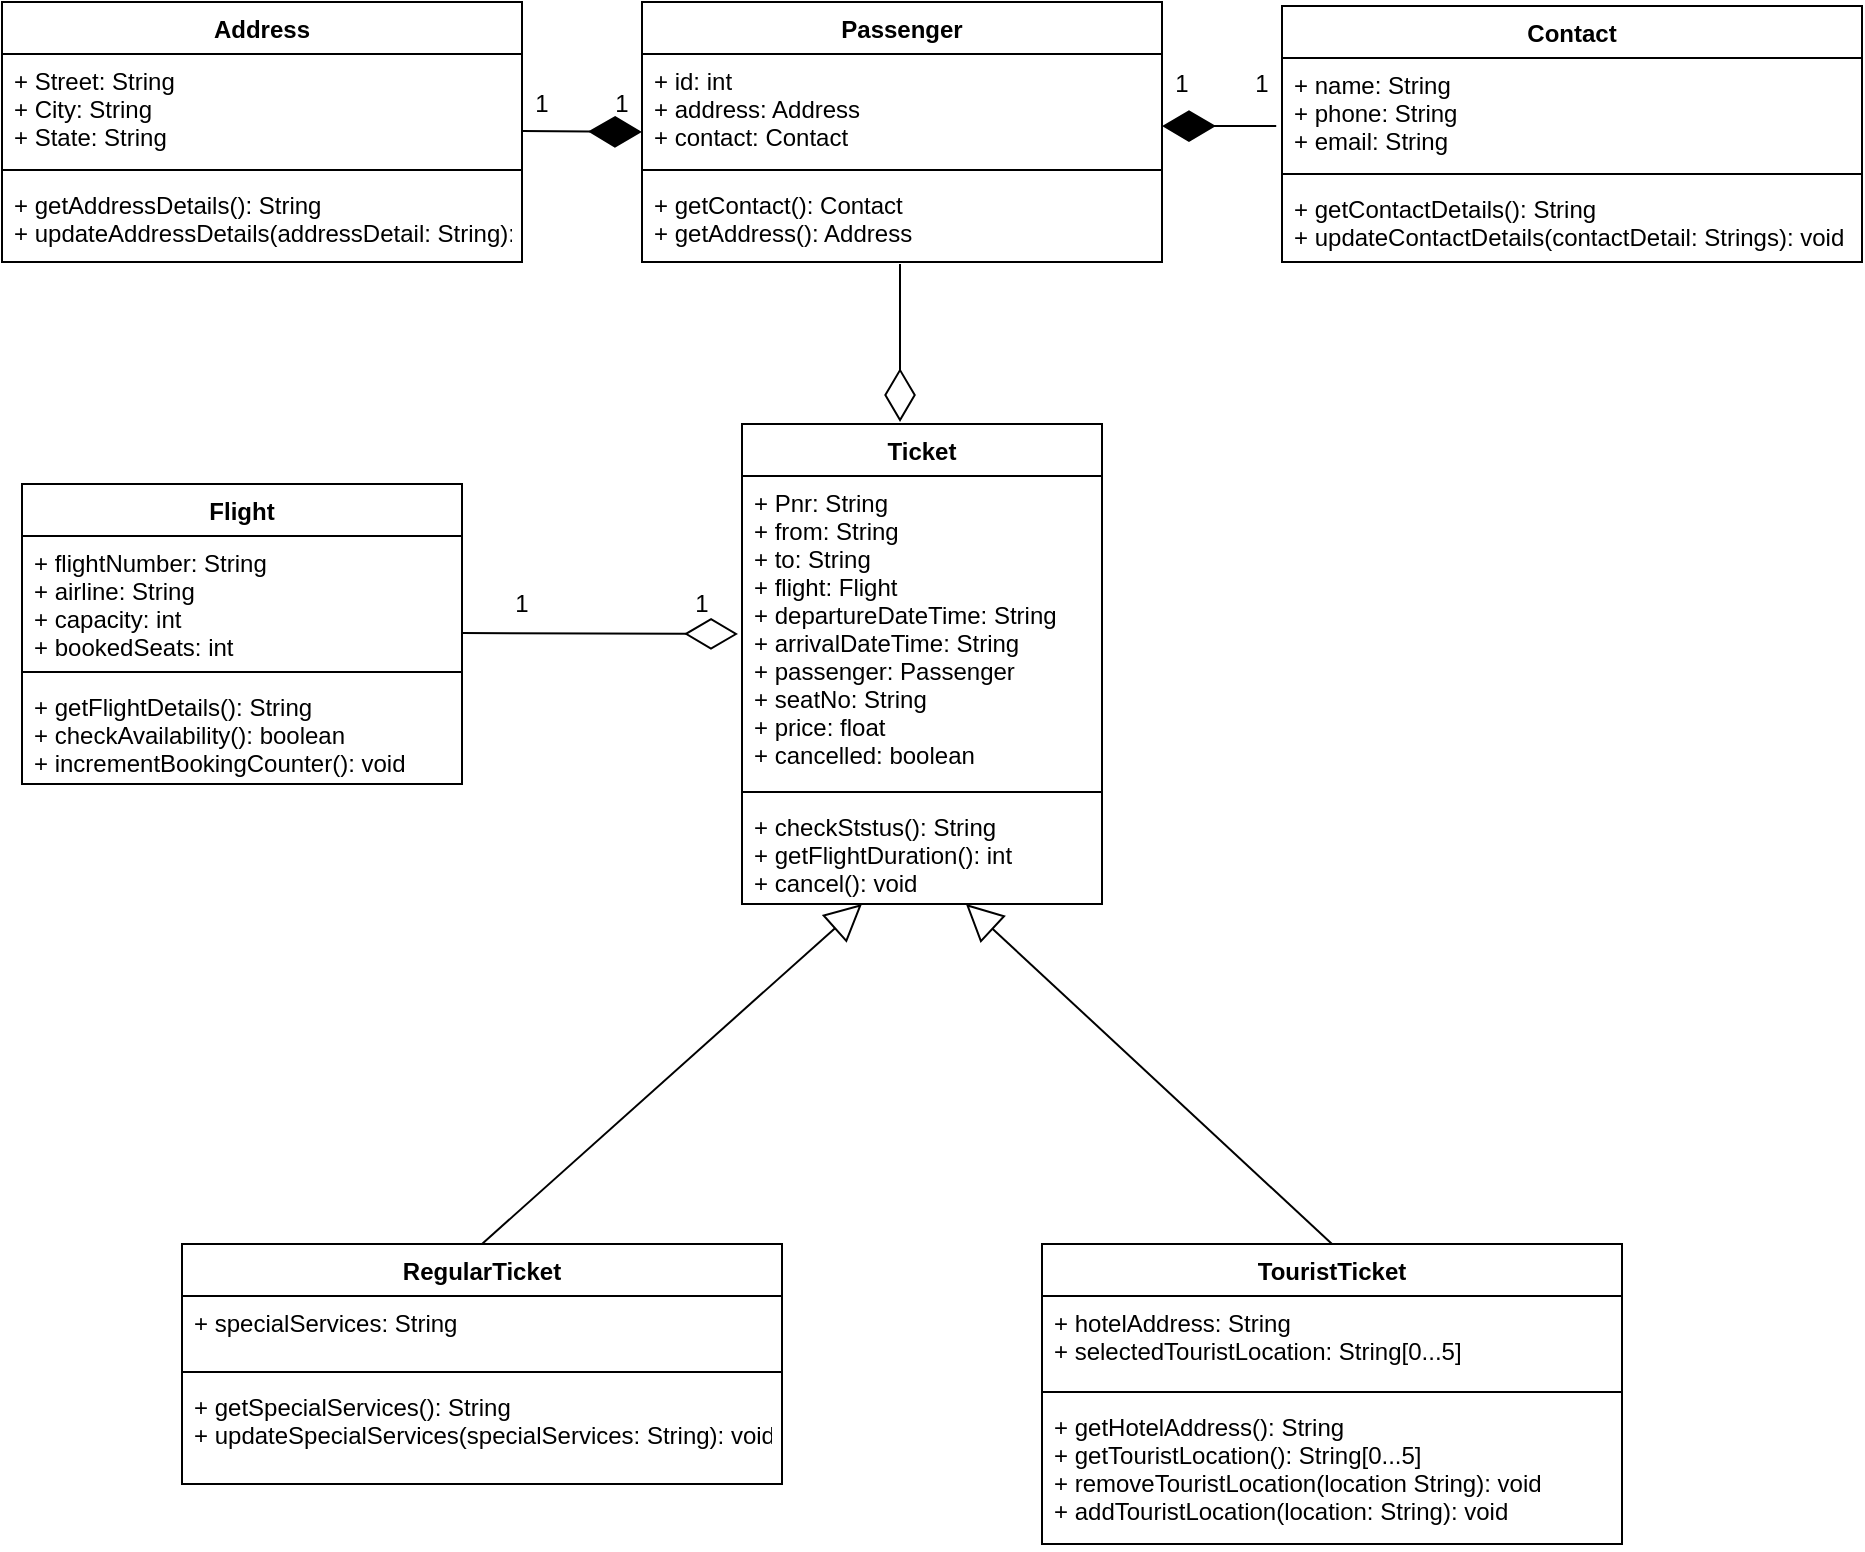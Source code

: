 <mxfile version="14.6.3" type="device"><diagram id="4qu8sD5FbNtuFL4svoFM" name="Page-1"><mxGraphModel dx="868" dy="393" grid="1" gridSize="10" guides="1" tooltips="1" connect="1" arrows="1" fold="1" page="1" pageScale="1" pageWidth="850" pageHeight="1100" math="0" shadow="0"><root><mxCell id="0"/><mxCell id="1" parent="0"/><mxCell id="9AY85Ses7s803ULSCZcU-1" value="Address" style="swimlane;fontStyle=1;align=center;verticalAlign=top;childLayout=stackLayout;horizontal=1;startSize=26;horizontalStack=0;resizeParent=1;resizeParentMax=0;resizeLast=0;collapsible=1;marginBottom=0;" parent="1" vertex="1"><mxGeometry x="20" y="59" width="260" height="130" as="geometry"/></mxCell><mxCell id="9AY85Ses7s803ULSCZcU-2" value="+ Street: String&#10;+ City: String&#10;+ State: String" style="text;strokeColor=none;fillColor=none;align=left;verticalAlign=top;spacingLeft=4;spacingRight=4;overflow=hidden;rotatable=0;points=[[0,0.5],[1,0.5]];portConstraint=eastwest;" parent="9AY85Ses7s803ULSCZcU-1" vertex="1"><mxGeometry y="26" width="260" height="54" as="geometry"/></mxCell><mxCell id="9AY85Ses7s803ULSCZcU-3" value="" style="line;strokeWidth=1;fillColor=none;align=left;verticalAlign=middle;spacingTop=-1;spacingLeft=3;spacingRight=3;rotatable=0;labelPosition=right;points=[];portConstraint=eastwest;" parent="9AY85Ses7s803ULSCZcU-1" vertex="1"><mxGeometry y="80" width="260" height="8" as="geometry"/></mxCell><mxCell id="9AY85Ses7s803ULSCZcU-4" value="+ getAddressDetails(): String&#10;+ updateAddressDetails(addressDetail: String): void" style="text;strokeColor=none;fillColor=none;align=left;verticalAlign=top;spacingLeft=4;spacingRight=4;overflow=hidden;rotatable=0;points=[[0,0.5],[1,0.5]];portConstraint=eastwest;" parent="9AY85Ses7s803ULSCZcU-1" vertex="1"><mxGeometry y="88" width="260" height="42" as="geometry"/></mxCell><mxCell id="9AY85Ses7s803ULSCZcU-5" value="Ticket" style="swimlane;fontStyle=1;align=center;verticalAlign=top;childLayout=stackLayout;horizontal=1;startSize=26;horizontalStack=0;resizeParent=1;resizeParentMax=0;resizeLast=0;collapsible=1;marginBottom=0;" parent="1" vertex="1"><mxGeometry x="390" y="270" width="180" height="240" as="geometry"/></mxCell><mxCell id="9AY85Ses7s803ULSCZcU-6" value="+ Pnr: String&#10;+ from: String&#10;+ to: String&#10;+ flight: Flight&#10;+ departureDateTime: String&#10;+ arrivalDateTime: String&#10;+ passenger: Passenger&#10;+ seatNo: String&#10;+ price: float&#10;+ cancelled: boolean&#10;" style="text;strokeColor=none;fillColor=none;align=left;verticalAlign=top;spacingLeft=4;spacingRight=4;overflow=hidden;rotatable=0;points=[[0,0.5],[1,0.5]];portConstraint=eastwest;" parent="9AY85Ses7s803ULSCZcU-5" vertex="1"><mxGeometry y="26" width="180" height="154" as="geometry"/></mxCell><mxCell id="9AY85Ses7s803ULSCZcU-7" value="" style="line;strokeWidth=1;fillColor=none;align=left;verticalAlign=middle;spacingTop=-1;spacingLeft=3;spacingRight=3;rotatable=0;labelPosition=right;points=[];portConstraint=eastwest;" parent="9AY85Ses7s803ULSCZcU-5" vertex="1"><mxGeometry y="180" width="180" height="8" as="geometry"/></mxCell><mxCell id="9AY85Ses7s803ULSCZcU-8" value="+ checkStstus(): String&#10;+ getFlightDuration(): int&#10;+ cancel(): void" style="text;strokeColor=none;fillColor=none;align=left;verticalAlign=top;spacingLeft=4;spacingRight=4;overflow=hidden;rotatable=0;points=[[0,0.5],[1,0.5]];portConstraint=eastwest;" parent="9AY85Ses7s803ULSCZcU-5" vertex="1"><mxGeometry y="188" width="180" height="52" as="geometry"/></mxCell><mxCell id="9AY85Ses7s803ULSCZcU-13" value="Flight" style="swimlane;fontStyle=1;align=center;verticalAlign=top;childLayout=stackLayout;horizontal=1;startSize=26;horizontalStack=0;resizeParent=1;resizeParentMax=0;resizeLast=0;collapsible=1;marginBottom=0;" parent="1" vertex="1"><mxGeometry x="30" y="300" width="220" height="150" as="geometry"/></mxCell><mxCell id="9AY85Ses7s803ULSCZcU-14" value="+ flightNumber: String&#10;+ airline: String&#10;+ capacity: int&#10;+ bookedSeats: int" style="text;strokeColor=none;fillColor=none;align=left;verticalAlign=top;spacingLeft=4;spacingRight=4;overflow=hidden;rotatable=0;points=[[0,0.5],[1,0.5]];portConstraint=eastwest;" parent="9AY85Ses7s803ULSCZcU-13" vertex="1"><mxGeometry y="26" width="220" height="64" as="geometry"/></mxCell><mxCell id="9AY85Ses7s803ULSCZcU-15" value="" style="line;strokeWidth=1;fillColor=none;align=left;verticalAlign=middle;spacingTop=-1;spacingLeft=3;spacingRight=3;rotatable=0;labelPosition=right;points=[];portConstraint=eastwest;" parent="9AY85Ses7s803ULSCZcU-13" vertex="1"><mxGeometry y="90" width="220" height="8" as="geometry"/></mxCell><mxCell id="9AY85Ses7s803ULSCZcU-16" value="+ getFlightDetails(): String&#10;+ checkAvailability(): boolean&#10;+ incrementBookingCounter(): void" style="text;strokeColor=none;fillColor=none;align=left;verticalAlign=top;spacingLeft=4;spacingRight=4;overflow=hidden;rotatable=0;points=[[0,0.5],[1,0.5]];portConstraint=eastwest;" parent="9AY85Ses7s803ULSCZcU-13" vertex="1"><mxGeometry y="98" width="220" height="52" as="geometry"/></mxCell><mxCell id="9AY85Ses7s803ULSCZcU-18" value="Passenger" style="swimlane;fontStyle=1;align=center;verticalAlign=top;childLayout=stackLayout;horizontal=1;startSize=26;horizontalStack=0;resizeParent=1;resizeParentMax=0;resizeLast=0;collapsible=1;marginBottom=0;" parent="1" vertex="1"><mxGeometry x="340" y="59" width="260" height="130" as="geometry"/></mxCell><mxCell id="9AY85Ses7s803ULSCZcU-19" value="+ id: int&#10;+ address: Address&#10;+ contact: Contact" style="text;strokeColor=none;fillColor=none;align=left;verticalAlign=top;spacingLeft=4;spacingRight=4;overflow=hidden;rotatable=0;points=[[0,0.5],[1,0.5]];portConstraint=eastwest;" parent="9AY85Ses7s803ULSCZcU-18" vertex="1"><mxGeometry y="26" width="260" height="54" as="geometry"/></mxCell><mxCell id="9AY85Ses7s803ULSCZcU-20" value="" style="line;strokeWidth=1;fillColor=none;align=left;verticalAlign=middle;spacingTop=-1;spacingLeft=3;spacingRight=3;rotatable=0;labelPosition=right;points=[];portConstraint=eastwest;" parent="9AY85Ses7s803ULSCZcU-18" vertex="1"><mxGeometry y="80" width="260" height="8" as="geometry"/></mxCell><mxCell id="9AY85Ses7s803ULSCZcU-21" value="+ getContact(): Contact&#10;+ getAddress(): Address" style="text;strokeColor=none;fillColor=none;align=left;verticalAlign=top;spacingLeft=4;spacingRight=4;overflow=hidden;rotatable=0;points=[[0,0.5],[1,0.5]];portConstraint=eastwest;" parent="9AY85Ses7s803ULSCZcU-18" vertex="1"><mxGeometry y="88" width="260" height="42" as="geometry"/></mxCell><mxCell id="9AY85Ses7s803ULSCZcU-22" value="Contact" style="swimlane;fontStyle=1;align=center;verticalAlign=top;childLayout=stackLayout;horizontal=1;startSize=26;horizontalStack=0;resizeParent=1;resizeParentMax=0;resizeLast=0;collapsible=1;marginBottom=0;" parent="1" vertex="1"><mxGeometry x="660" y="61" width="290" height="128" as="geometry"/></mxCell><mxCell id="9AY85Ses7s803ULSCZcU-23" value="+ name: String&#10;+ phone: String&#10;+ email: String" style="text;strokeColor=none;fillColor=none;align=left;verticalAlign=top;spacingLeft=4;spacingRight=4;overflow=hidden;rotatable=0;points=[[0,0.5],[1,0.5]];portConstraint=eastwest;" parent="9AY85Ses7s803ULSCZcU-22" vertex="1"><mxGeometry y="26" width="290" height="54" as="geometry"/></mxCell><mxCell id="9AY85Ses7s803ULSCZcU-24" value="" style="line;strokeWidth=1;fillColor=none;align=left;verticalAlign=middle;spacingTop=-1;spacingLeft=3;spacingRight=3;rotatable=0;labelPosition=right;points=[];portConstraint=eastwest;" parent="9AY85Ses7s803ULSCZcU-22" vertex="1"><mxGeometry y="80" width="290" height="8" as="geometry"/></mxCell><mxCell id="9AY85Ses7s803ULSCZcU-25" value="+ getContactDetails(): String&#10;+ updateContactDetails(contactDetail: Strings): void" style="text;strokeColor=none;fillColor=none;align=left;verticalAlign=top;spacingLeft=4;spacingRight=4;overflow=hidden;rotatable=0;points=[[0,0.5],[1,0.5]];portConstraint=eastwest;" parent="9AY85Ses7s803ULSCZcU-22" vertex="1"><mxGeometry y="88" width="290" height="40" as="geometry"/></mxCell><mxCell id="9AY85Ses7s803ULSCZcU-26" value="TouristTicket" style="swimlane;fontStyle=1;align=center;verticalAlign=top;childLayout=stackLayout;horizontal=1;startSize=26;horizontalStack=0;resizeParent=1;resizeParentMax=0;resizeLast=0;collapsible=1;marginBottom=0;" parent="1" vertex="1"><mxGeometry x="540" y="680" width="290" height="150" as="geometry"/></mxCell><mxCell id="9AY85Ses7s803ULSCZcU-27" value="+ hotelAddress: String&#10;+ selectedTouristLocation: String[0...5]" style="text;strokeColor=none;fillColor=none;align=left;verticalAlign=top;spacingLeft=4;spacingRight=4;overflow=hidden;rotatable=0;points=[[0,0.5],[1,0.5]];portConstraint=eastwest;" parent="9AY85Ses7s803ULSCZcU-26" vertex="1"><mxGeometry y="26" width="290" height="44" as="geometry"/></mxCell><mxCell id="9AY85Ses7s803ULSCZcU-28" value="" style="line;strokeWidth=1;fillColor=none;align=left;verticalAlign=middle;spacingTop=-1;spacingLeft=3;spacingRight=3;rotatable=0;labelPosition=right;points=[];portConstraint=eastwest;" parent="9AY85Ses7s803ULSCZcU-26" vertex="1"><mxGeometry y="70" width="290" height="8" as="geometry"/></mxCell><mxCell id="9AY85Ses7s803ULSCZcU-29" value="+ getHotelAddress(): String&#10;+ getTouristLocation(): String[0...5]&#10;+ removeTouristLocation(location String): void&#10;+ addTouristLocation(location: String): void" style="text;strokeColor=none;fillColor=none;align=left;verticalAlign=top;spacingLeft=4;spacingRight=4;overflow=hidden;rotatable=0;points=[[0,0.5],[1,0.5]];portConstraint=eastwest;" parent="9AY85Ses7s803ULSCZcU-26" vertex="1"><mxGeometry y="78" width="290" height="72" as="geometry"/></mxCell><mxCell id="9AY85Ses7s803ULSCZcU-30" value="RegularTicket" style="swimlane;fontStyle=1;align=center;verticalAlign=top;childLayout=stackLayout;horizontal=1;startSize=26;horizontalStack=0;resizeParent=1;resizeParentMax=0;resizeLast=0;collapsible=1;marginBottom=0;" parent="1" vertex="1"><mxGeometry x="110" y="680" width="300" height="120" as="geometry"/></mxCell><mxCell id="9AY85Ses7s803ULSCZcU-31" value="+ specialServices: String" style="text;strokeColor=none;fillColor=none;align=left;verticalAlign=top;spacingLeft=4;spacingRight=4;overflow=hidden;rotatable=0;points=[[0,0.5],[1,0.5]];portConstraint=eastwest;" parent="9AY85Ses7s803ULSCZcU-30" vertex="1"><mxGeometry y="26" width="300" height="34" as="geometry"/></mxCell><mxCell id="9AY85Ses7s803ULSCZcU-32" value="" style="line;strokeWidth=1;fillColor=none;align=left;verticalAlign=middle;spacingTop=-1;spacingLeft=3;spacingRight=3;rotatable=0;labelPosition=right;points=[];portConstraint=eastwest;" parent="9AY85Ses7s803ULSCZcU-30" vertex="1"><mxGeometry y="60" width="300" height="8" as="geometry"/></mxCell><mxCell id="9AY85Ses7s803ULSCZcU-33" value="+ getSpecialServices(): String&#10;+ updateSpecialServices(specialServices: String): void" style="text;strokeColor=none;fillColor=none;align=left;verticalAlign=top;spacingLeft=4;spacingRight=4;overflow=hidden;rotatable=0;points=[[0,0.5],[1,0.5]];portConstraint=eastwest;" parent="9AY85Ses7s803ULSCZcU-30" vertex="1"><mxGeometry y="68" width="300" height="52" as="geometry"/></mxCell><mxCell id="9AY85Ses7s803ULSCZcU-34" value="" style="endArrow=block;endSize=16;endFill=0;html=1;exitX=0.5;exitY=0;exitDx=0;exitDy=0;" parent="1" source="9AY85Ses7s803ULSCZcU-30" edge="1"><mxGeometry y="20" width="160" relative="1" as="geometry"><mxPoint x="260" y="670" as="sourcePoint"/><mxPoint x="450" y="510" as="targetPoint"/><mxPoint as="offset"/></mxGeometry></mxCell><mxCell id="9AY85Ses7s803ULSCZcU-35" value="" style="endArrow=block;endSize=16;endFill=0;html=1;exitX=0.5;exitY=0;exitDx=0;exitDy=0;entryX=0.622;entryY=1;entryDx=0;entryDy=0;entryPerimeter=0;" parent="1" source="9AY85Ses7s803ULSCZcU-26" target="9AY85Ses7s803ULSCZcU-8" edge="1"><mxGeometry y="20" width="160" relative="1" as="geometry"><mxPoint x="350" y="647" as="sourcePoint"/><mxPoint x="530" y="470" as="targetPoint"/><mxPoint as="offset"/></mxGeometry></mxCell><mxCell id="9AY85Ses7s803ULSCZcU-37" value="" style="endArrow=diamondThin;endFill=0;endSize=24;html=1;" parent="1" edge="1"><mxGeometry width="160" relative="1" as="geometry"><mxPoint x="250" y="374.5" as="sourcePoint"/><mxPoint x="388" y="375" as="targetPoint"/></mxGeometry></mxCell><mxCell id="9AY85Ses7s803ULSCZcU-38" value="" style="endArrow=diamondThin;endFill=0;endSize=24;html=1;entryX=0.439;entryY=-0.004;entryDx=0;entryDy=0;entryPerimeter=0;" parent="1" target="9AY85Ses7s803ULSCZcU-5" edge="1"><mxGeometry width="160" relative="1" as="geometry"><mxPoint x="469" y="190" as="sourcePoint"/><mxPoint x="518" y="220.5" as="targetPoint"/></mxGeometry></mxCell><mxCell id="9AY85Ses7s803ULSCZcU-39" value="" style="endArrow=diamondThin;endFill=1;endSize=24;html=1;" parent="1" edge="1"><mxGeometry width="160" relative="1" as="geometry"><mxPoint x="280" y="123.5" as="sourcePoint"/><mxPoint x="340" y="124" as="targetPoint"/></mxGeometry></mxCell><mxCell id="9AY85Ses7s803ULSCZcU-40" value="" style="endArrow=diamondThin;endFill=1;endSize=24;html=1;exitX=-0.01;exitY=0.63;exitDx=0;exitDy=0;exitPerimeter=0;" parent="1" source="9AY85Ses7s803ULSCZcU-23" edge="1"><mxGeometry width="160" relative="1" as="geometry"><mxPoint x="650" y="120" as="sourcePoint"/><mxPoint x="600" y="121" as="targetPoint"/></mxGeometry></mxCell><mxCell id="s1zbmcbQybgaZ74uAv20-1" value="1" style="text;html=1;strokeColor=none;fillColor=none;align=center;verticalAlign=middle;whiteSpace=wrap;rounded=0;" vertex="1" parent="1"><mxGeometry x="270" y="100" width="40" height="20" as="geometry"/></mxCell><mxCell id="s1zbmcbQybgaZ74uAv20-3" value="1" style="text;html=1;strokeColor=none;fillColor=none;align=center;verticalAlign=middle;whiteSpace=wrap;rounded=0;" vertex="1" parent="1"><mxGeometry x="310" y="100" width="40" height="20" as="geometry"/></mxCell><mxCell id="s1zbmcbQybgaZ74uAv20-4" value="1" style="text;html=1;strokeColor=none;fillColor=none;align=center;verticalAlign=middle;whiteSpace=wrap;rounded=0;" vertex="1" parent="1"><mxGeometry x="630" y="90" width="40" height="20" as="geometry"/></mxCell><mxCell id="s1zbmcbQybgaZ74uAv20-5" value="1" style="text;html=1;strokeColor=none;fillColor=none;align=center;verticalAlign=middle;whiteSpace=wrap;rounded=0;" vertex="1" parent="1"><mxGeometry x="590" y="90" width="40" height="20" as="geometry"/></mxCell><mxCell id="s1zbmcbQybgaZ74uAv20-6" value="1" style="text;html=1;strokeColor=none;fillColor=none;align=center;verticalAlign=middle;whiteSpace=wrap;rounded=0;" vertex="1" parent="1"><mxGeometry x="350" y="350" width="40" height="20" as="geometry"/></mxCell><mxCell id="s1zbmcbQybgaZ74uAv20-7" value="1" style="text;html=1;strokeColor=none;fillColor=none;align=center;verticalAlign=middle;whiteSpace=wrap;rounded=0;" vertex="1" parent="1"><mxGeometry x="260" y="350" width="40" height="20" as="geometry"/></mxCell></root></mxGraphModel></diagram></mxfile>